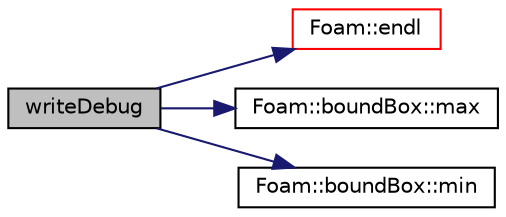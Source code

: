 digraph "writeDebug"
{
  bgcolor="transparent";
  edge [fontname="Helvetica",fontsize="10",labelfontname="Helvetica",labelfontsize="10"];
  node [fontname="Helvetica",fontsize="10",shape=record];
  rankdir="LR";
  Node1 [label="writeDebug",height=0.2,width=0.4,color="black", fillcolor="grey75", style="filled", fontcolor="black"];
  Node1 -> Node2 [color="midnightblue",fontsize="10",style="solid",fontname="Helvetica"];
  Node2 [label="Foam::endl",height=0.2,width=0.4,color="red",URL="$a10733.html#a2db8fe02a0d3909e9351bb4275b23ce4",tooltip="Add newline and flush stream. "];
  Node1 -> Node3 [color="midnightblue",fontsize="10",style="solid",fontname="Helvetica"];
  Node3 [label="Foam::boundBox::max",height=0.2,width=0.4,color="black",URL="$a00156.html#a264800db5fd48c1d4541fd05cab1d40f",tooltip="Maximum describing the bounding box. "];
  Node1 -> Node4 [color="midnightblue",fontsize="10",style="solid",fontname="Helvetica"];
  Node4 [label="Foam::boundBox::min",height=0.2,width=0.4,color="black",URL="$a00156.html#a1dd50affef9a273ab682ccbf33df7b32",tooltip="Minimum describing the bounding box. "];
}
